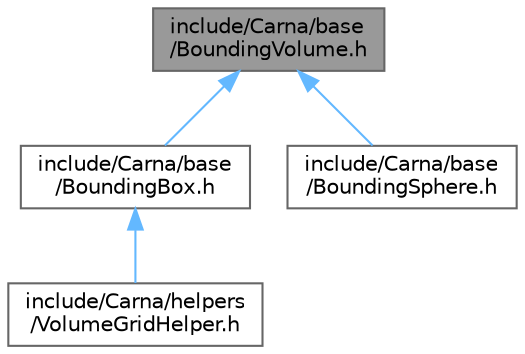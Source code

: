 digraph "include/Carna/base/BoundingVolume.h"
{
 // LATEX_PDF_SIZE
  bgcolor="transparent";
  edge [fontname=Helvetica,fontsize=10,labelfontname=Helvetica,labelfontsize=10];
  node [fontname=Helvetica,fontsize=10,shape=box,height=0.2,width=0.4];
  Node1 [id="Node000001",label="include/Carna/base\l/BoundingVolume.h",height=0.2,width=0.4,color="gray40", fillcolor="grey60", style="filled", fontcolor="black",tooltip="Defines Carna::base::BoundingVolume."];
  Node1 -> Node2 [id="edge1_Node000001_Node000002",dir="back",color="steelblue1",style="solid",tooltip=" "];
  Node2 [id="Node000002",label="include/Carna/base\l/BoundingBox.h",height=0.2,width=0.4,color="grey40", fillcolor="white", style="filled",URL="$BoundingBox_8h.html",tooltip="Defines Carna::base::BoundingBox."];
  Node2 -> Node3 [id="edge2_Node000002_Node000003",dir="back",color="steelblue1",style="solid",tooltip=" "];
  Node3 [id="Node000003",label="include/Carna/helpers\l/VolumeGridHelper.h",height=0.2,width=0.4,color="grey40", fillcolor="white", style="filled",URL="$VolumeGridHelper_8h.html",tooltip="Defines Carna::helpers::VolumeGridHelper."];
  Node1 -> Node4 [id="edge3_Node000001_Node000004",dir="back",color="steelblue1",style="solid",tooltip=" "];
  Node4 [id="Node000004",label="include/Carna/base\l/BoundingSphere.h",height=0.2,width=0.4,color="grey40", fillcolor="white", style="filled",URL="$BoundingSphere_8h.html",tooltip="Defines Carna::base::BoundingSphere."];
}
